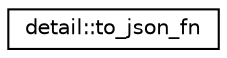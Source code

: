digraph "Graphical Class Hierarchy"
{
 // LATEX_PDF_SIZE
  edge [fontname="Helvetica",fontsize="10",labelfontname="Helvetica",labelfontsize="10"];
  node [fontname="Helvetica",fontsize="10",shape=record];
  rankdir="LR";
  Node0 [label="detail::to_json_fn",height=0.2,width=0.4,color="black", fillcolor="white", style="filled",URL="$structdetail_1_1to__json__fn.html",tooltip=" "];
}
